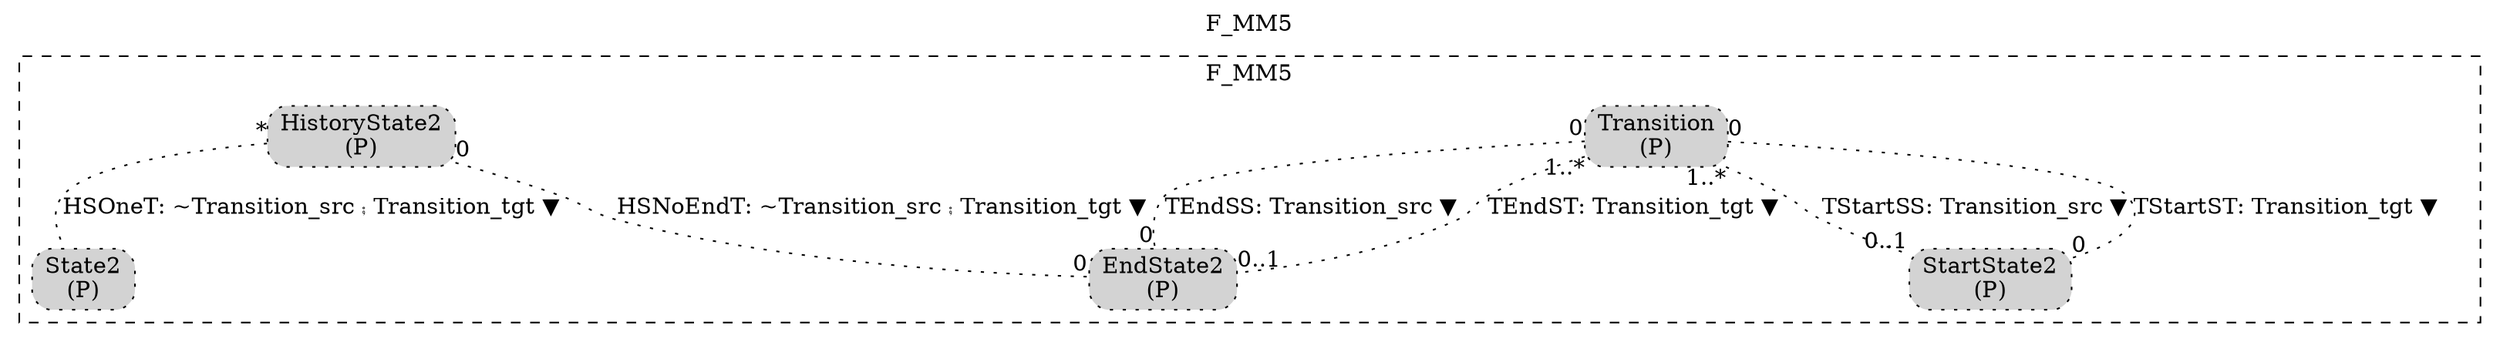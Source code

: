 digraph {graph[label=F_MM5,labelloc=tl,labelfontsize=12];
subgraph cluster_F_MM5{style=dashed;label=F_MM5;
"PTransition"[shape=box,fillcolor=lightgray,style ="rounded,filled,dotted",label=<Transition<br/>(P)>];
"PStartState2"[shape=box,fillcolor=lightgray,style ="rounded,filled,dotted",label=<StartState2<br/>(P)>];
"PEndState2"[shape=box,fillcolor=lightgray,style ="rounded,filled,dotted",label=<EndState2<br/>(P)>];
"PHistoryState2"[shape=box,fillcolor=lightgray,style ="rounded,filled,dotted",label=<HistoryState2<br/>(P)>];
"PState2"[shape=box,fillcolor=lightgray,style ="rounded,filled,dotted",label=<State2<br/>(P)>];

"PTransition"->"PEndState2"[label="TEndSS: Transition_src ▼",dir=none,taillabel="0",headlabel="0",style=dotted];
"PTransition"->"PEndState2"[label="TEndST: Transition_tgt ▼",dir=none,taillabel="1..*",headlabel="0..1",style=dotted];
"PTransition"->"PStartState2"[label="TStartSS: Transition_src ▼",dir=none,taillabel="1..*",headlabel="0..1",style=dotted];
"PTransition"->"PStartState2"[label="TStartST: Transition_tgt ▼",dir=none,taillabel="0",headlabel="0",style=dotted];
"PHistoryState2"->"PState2"[label="HSOneT: ~Transition_src ⨾ Transition_tgt ▼",dir=none,taillabel="*",headlabel="",style=dotted];
"PHistoryState2"->"PEndState2"[label="HSNoEndT: ~Transition_src ⨾ Transition_tgt ▼",dir=none,taillabel="0",headlabel="0",style=dotted];

}





}